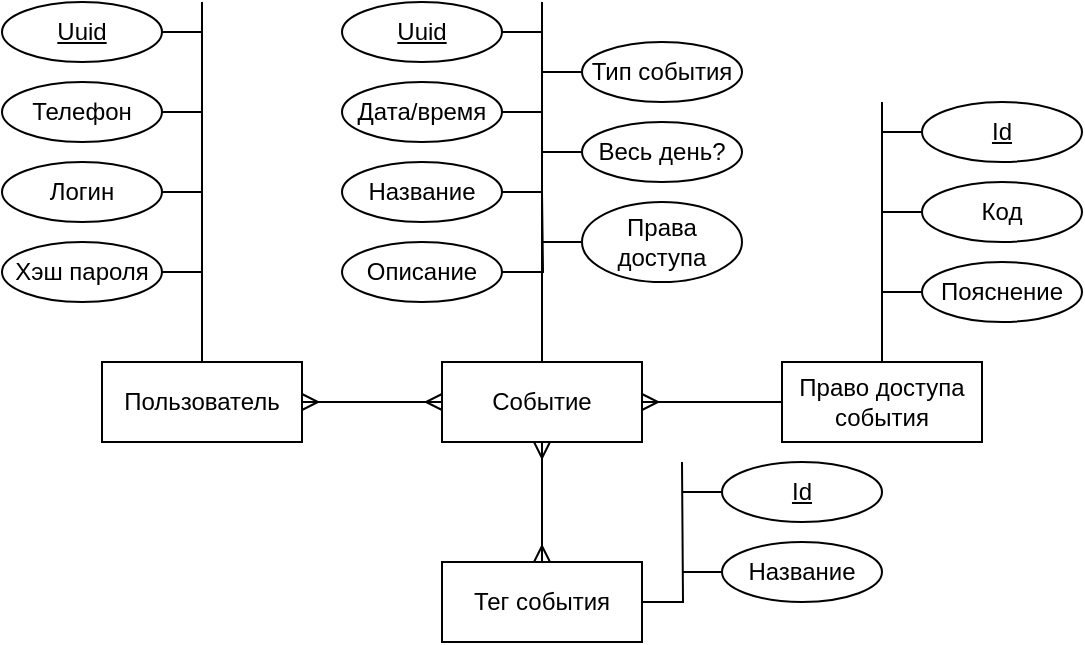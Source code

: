<mxfile version="18.0.6" type="device"><diagram id="3clc5XoPZ-mhqxCoHTIJ" name="Страница 1"><mxGraphModel dx="447" dy="334" grid="1" gridSize="10" guides="1" tooltips="1" connect="1" arrows="1" fold="1" page="1" pageScale="1" pageWidth="827" pageHeight="1169" math="0" shadow="0"><root><mxCell id="0"/><mxCell id="1" parent="0"/><mxCell id="U1nABxxBwy4lQERJ0g_W-11" style="edgeStyle=orthogonalEdgeStyle;rounded=0;orthogonalLoop=1;jettySize=auto;html=1;endArrow=none;endFill=0;" edge="1" parent="1" source="U1nABxxBwy4lQERJ0g_W-1"><mxGeometry relative="1" as="geometry"><mxPoint x="270" y="70" as="targetPoint"/></mxGeometry></mxCell><mxCell id="U1nABxxBwy4lQERJ0g_W-1" value="Пользователь" style="whiteSpace=wrap;html=1;align=center;" vertex="1" parent="1"><mxGeometry x="220" y="250" width="100" height="40" as="geometry"/></mxCell><mxCell id="U1nABxxBwy4lQERJ0g_W-22" style="edgeStyle=orthogonalEdgeStyle;rounded=0;orthogonalLoop=1;jettySize=auto;html=1;endArrow=none;endFill=0;" edge="1" parent="1" source="U1nABxxBwy4lQERJ0g_W-3"><mxGeometry relative="1" as="geometry"><mxPoint x="440" y="70" as="targetPoint"/></mxGeometry></mxCell><mxCell id="U1nABxxBwy4lQERJ0g_W-3" value="Событие" style="whiteSpace=wrap;html=1;align=center;" vertex="1" parent="1"><mxGeometry x="390" y="250" width="100" height="40" as="geometry"/></mxCell><mxCell id="U1nABxxBwy4lQERJ0g_W-36" style="edgeStyle=orthogonalEdgeStyle;rounded=0;orthogonalLoop=1;jettySize=auto;html=1;endArrow=none;endFill=0;" edge="1" parent="1" source="U1nABxxBwy4lQERJ0g_W-4"><mxGeometry relative="1" as="geometry"><mxPoint x="610" y="120" as="targetPoint"/></mxGeometry></mxCell><mxCell id="U1nABxxBwy4lQERJ0g_W-4" value="Право доступа события" style="whiteSpace=wrap;html=1;align=center;" vertex="1" parent="1"><mxGeometry x="560" y="250" width="100" height="40" as="geometry"/></mxCell><mxCell id="U1nABxxBwy4lQERJ0g_W-6" value="" style="edgeStyle=entityRelationEdgeStyle;fontSize=12;html=1;endArrow=ERmany;rounded=0;" edge="1" parent="1" source="U1nABxxBwy4lQERJ0g_W-4" target="U1nABxxBwy4lQERJ0g_W-3"><mxGeometry width="100" height="100" relative="1" as="geometry"><mxPoint x="490" y="440" as="sourcePoint"/><mxPoint x="590" y="340" as="targetPoint"/></mxGeometry></mxCell><mxCell id="U1nABxxBwy4lQERJ0g_W-50" style="edgeStyle=orthogonalEdgeStyle;rounded=0;orthogonalLoop=1;jettySize=auto;html=1;endArrow=none;endFill=0;" edge="1" parent="1" source="U1nABxxBwy4lQERJ0g_W-7"><mxGeometry relative="1" as="geometry"><mxPoint x="510" y="300" as="targetPoint"/></mxGeometry></mxCell><mxCell id="U1nABxxBwy4lQERJ0g_W-7" value="Тег события" style="whiteSpace=wrap;html=1;align=center;" vertex="1" parent="1"><mxGeometry x="390" y="350" width="100" height="40" as="geometry"/></mxCell><mxCell id="U1nABxxBwy4lQERJ0g_W-8" value="" style="fontSize=12;html=1;endArrow=ERmany;startArrow=ERmany;rounded=0;edgeStyle=orthogonalEdgeStyle;" edge="1" parent="1" source="U1nABxxBwy4lQERJ0g_W-7" target="U1nABxxBwy4lQERJ0g_W-3"><mxGeometry width="100" height="100" relative="1" as="geometry"><mxPoint x="300" y="430" as="sourcePoint"/><mxPoint x="400" y="330" as="targetPoint"/></mxGeometry></mxCell><mxCell id="U1nABxxBwy4lQERJ0g_W-19" style="edgeStyle=orthogonalEdgeStyle;rounded=0;orthogonalLoop=1;jettySize=auto;html=1;endArrow=none;endFill=0;" edge="1" parent="1" source="U1nABxxBwy4lQERJ0g_W-12"><mxGeometry relative="1" as="geometry"><mxPoint x="270" y="125" as="targetPoint"/></mxGeometry></mxCell><mxCell id="U1nABxxBwy4lQERJ0g_W-12" value="Телефон" style="ellipse;whiteSpace=wrap;html=1;align=center;" vertex="1" parent="1"><mxGeometry x="170" y="110" width="80" height="30" as="geometry"/></mxCell><mxCell id="U1nABxxBwy4lQERJ0g_W-18" style="edgeStyle=orthogonalEdgeStyle;rounded=0;orthogonalLoop=1;jettySize=auto;html=1;endArrow=none;endFill=0;" edge="1" parent="1" source="U1nABxxBwy4lQERJ0g_W-13"><mxGeometry relative="1" as="geometry"><mxPoint x="270" y="85.0" as="targetPoint"/></mxGeometry></mxCell><mxCell id="U1nABxxBwy4lQERJ0g_W-13" value="Uuid" style="ellipse;whiteSpace=wrap;html=1;align=center;fontStyle=4;" vertex="1" parent="1"><mxGeometry x="170" y="70" width="80" height="30" as="geometry"/></mxCell><mxCell id="U1nABxxBwy4lQERJ0g_W-20" style="edgeStyle=orthogonalEdgeStyle;rounded=0;orthogonalLoop=1;jettySize=auto;html=1;endArrow=none;endFill=0;" edge="1" parent="1" source="U1nABxxBwy4lQERJ0g_W-15"><mxGeometry relative="1" as="geometry"><mxPoint x="270" y="165" as="targetPoint"/></mxGeometry></mxCell><mxCell id="U1nABxxBwy4lQERJ0g_W-15" value="Логин" style="ellipse;whiteSpace=wrap;html=1;align=center;" vertex="1" parent="1"><mxGeometry x="170" y="150" width="80" height="30" as="geometry"/></mxCell><mxCell id="U1nABxxBwy4lQERJ0g_W-21" style="edgeStyle=orthogonalEdgeStyle;rounded=0;orthogonalLoop=1;jettySize=auto;html=1;endArrow=none;endFill=0;" edge="1" parent="1" source="U1nABxxBwy4lQERJ0g_W-16"><mxGeometry relative="1" as="geometry"><mxPoint x="270" y="210" as="targetPoint"/></mxGeometry></mxCell><mxCell id="U1nABxxBwy4lQERJ0g_W-16" value="Хэш пароля" style="ellipse;whiteSpace=wrap;html=1;align=center;" vertex="1" parent="1"><mxGeometry x="170" y="190" width="80" height="30" as="geometry"/></mxCell><mxCell id="U1nABxxBwy4lQERJ0g_W-24" style="edgeStyle=orthogonalEdgeStyle;rounded=0;orthogonalLoop=1;jettySize=auto;html=1;endArrow=none;endFill=0;" edge="1" parent="1" source="U1nABxxBwy4lQERJ0g_W-23"><mxGeometry relative="1" as="geometry"><mxPoint x="440" y="85.0" as="targetPoint"/></mxGeometry></mxCell><mxCell id="U1nABxxBwy4lQERJ0g_W-23" value="Uuid" style="ellipse;whiteSpace=wrap;html=1;align=center;fontStyle=4;" vertex="1" parent="1"><mxGeometry x="340" y="70" width="80" height="30" as="geometry"/></mxCell><mxCell id="U1nABxxBwy4lQERJ0g_W-26" style="edgeStyle=orthogonalEdgeStyle;rounded=0;orthogonalLoop=1;jettySize=auto;html=1;endArrow=none;endFill=0;" edge="1" parent="1" source="U1nABxxBwy4lQERJ0g_W-25"><mxGeometry relative="1" as="geometry"><mxPoint x="440" y="125" as="targetPoint"/></mxGeometry></mxCell><mxCell id="U1nABxxBwy4lQERJ0g_W-25" value="Дата/время" style="ellipse;whiteSpace=wrap;html=1;align=center;" vertex="1" parent="1"><mxGeometry x="340" y="110" width="80" height="30" as="geometry"/></mxCell><mxCell id="U1nABxxBwy4lQERJ0g_W-28" style="edgeStyle=orthogonalEdgeStyle;rounded=0;orthogonalLoop=1;jettySize=auto;html=1;endArrow=none;endFill=0;" edge="1" parent="1" source="U1nABxxBwy4lQERJ0g_W-27"><mxGeometry relative="1" as="geometry"><mxPoint x="440" y="165" as="targetPoint"/></mxGeometry></mxCell><mxCell id="U1nABxxBwy4lQERJ0g_W-27" value="Описание" style="ellipse;whiteSpace=wrap;html=1;align=center;" vertex="1" parent="1"><mxGeometry x="340" y="190" width="80" height="30" as="geometry"/></mxCell><mxCell id="U1nABxxBwy4lQERJ0g_W-30" style="edgeStyle=orthogonalEdgeStyle;rounded=0;orthogonalLoop=1;jettySize=auto;html=1;endArrow=none;endFill=0;" edge="1" parent="1" source="U1nABxxBwy4lQERJ0g_W-29"><mxGeometry relative="1" as="geometry"><mxPoint x="440" y="165" as="targetPoint"/></mxGeometry></mxCell><mxCell id="U1nABxxBwy4lQERJ0g_W-29" value="Название" style="ellipse;whiteSpace=wrap;html=1;align=center;" vertex="1" parent="1"><mxGeometry x="340" y="150" width="80" height="30" as="geometry"/></mxCell><mxCell id="U1nABxxBwy4lQERJ0g_W-32" style="edgeStyle=orthogonalEdgeStyle;rounded=0;orthogonalLoop=1;jettySize=auto;html=1;endArrow=none;endFill=0;" edge="1" parent="1" source="U1nABxxBwy4lQERJ0g_W-31"><mxGeometry relative="1" as="geometry"><mxPoint x="440" y="105.0" as="targetPoint"/></mxGeometry></mxCell><mxCell id="U1nABxxBwy4lQERJ0g_W-31" value="Весь день?" style="ellipse;whiteSpace=wrap;html=1;align=center;" vertex="1" parent="1"><mxGeometry x="460" y="130" width="80" height="30" as="geometry"/></mxCell><mxCell id="U1nABxxBwy4lQERJ0g_W-34" style="edgeStyle=orthogonalEdgeStyle;rounded=0;orthogonalLoop=1;jettySize=auto;html=1;endArrow=none;endFill=0;" edge="1" parent="1" source="U1nABxxBwy4lQERJ0g_W-33"><mxGeometry relative="1" as="geometry"><mxPoint x="440" y="155" as="targetPoint"/></mxGeometry></mxCell><mxCell id="U1nABxxBwy4lQERJ0g_W-33" value="Права доступа" style="ellipse;whiteSpace=wrap;html=1;align=center;" vertex="1" parent="1"><mxGeometry x="460" y="170" width="80" height="40" as="geometry"/></mxCell><mxCell id="U1nABxxBwy4lQERJ0g_W-38" style="edgeStyle=orthogonalEdgeStyle;rounded=0;orthogonalLoop=1;jettySize=auto;html=1;endArrow=none;endFill=0;" edge="1" parent="1" source="U1nABxxBwy4lQERJ0g_W-37"><mxGeometry relative="1" as="geometry"><mxPoint x="610" y="135" as="targetPoint"/></mxGeometry></mxCell><mxCell id="U1nABxxBwy4lQERJ0g_W-37" value="Id" style="ellipse;whiteSpace=wrap;html=1;align=center;fontStyle=4;" vertex="1" parent="1"><mxGeometry x="630" y="120" width="80" height="30" as="geometry"/></mxCell><mxCell id="U1nABxxBwy4lQERJ0g_W-48" style="edgeStyle=orthogonalEdgeStyle;rounded=0;orthogonalLoop=1;jettySize=auto;html=1;endArrow=none;endFill=0;" edge="1" parent="1" source="U1nABxxBwy4lQERJ0g_W-39"><mxGeometry relative="1" as="geometry"><mxPoint x="610" y="175" as="targetPoint"/></mxGeometry></mxCell><mxCell id="U1nABxxBwy4lQERJ0g_W-39" value="Код" style="ellipse;whiteSpace=wrap;html=1;align=center;" vertex="1" parent="1"><mxGeometry x="630" y="160" width="80" height="30" as="geometry"/></mxCell><mxCell id="U1nABxxBwy4lQERJ0g_W-49" style="edgeStyle=orthogonalEdgeStyle;rounded=0;orthogonalLoop=1;jettySize=auto;html=1;endArrow=none;endFill=0;" edge="1" parent="1" source="U1nABxxBwy4lQERJ0g_W-40"><mxGeometry relative="1" as="geometry"><mxPoint x="610" y="215" as="targetPoint"/></mxGeometry></mxCell><mxCell id="U1nABxxBwy4lQERJ0g_W-40" value="Пояснение" style="ellipse;whiteSpace=wrap;html=1;align=center;" vertex="1" parent="1"><mxGeometry x="630" y="200" width="80" height="30" as="geometry"/></mxCell><mxCell id="U1nABxxBwy4lQERJ0g_W-41" value="" style="edgeStyle=entityRelationEdgeStyle;fontSize=12;html=1;endArrow=ERmany;startArrow=ERmany;rounded=0;" edge="1" parent="1" source="U1nABxxBwy4lQERJ0g_W-1" target="U1nABxxBwy4lQERJ0g_W-3"><mxGeometry width="100" height="100" relative="1" as="geometry"><mxPoint x="280" y="400" as="sourcePoint"/><mxPoint x="380" y="300" as="targetPoint"/></mxGeometry></mxCell><mxCell id="U1nABxxBwy4lQERJ0g_W-45" style="edgeStyle=orthogonalEdgeStyle;rounded=0;orthogonalLoop=1;jettySize=auto;html=1;endArrow=none;endFill=0;" edge="1" parent="1" source="U1nABxxBwy4lQERJ0g_W-44"><mxGeometry relative="1" as="geometry"><mxPoint x="440" y="105" as="targetPoint"/></mxGeometry></mxCell><mxCell id="U1nABxxBwy4lQERJ0g_W-44" value="Тип события" style="ellipse;whiteSpace=wrap;html=1;align=center;" vertex="1" parent="1"><mxGeometry x="460" y="90" width="80" height="30" as="geometry"/></mxCell><mxCell id="U1nABxxBwy4lQERJ0g_W-53" style="edgeStyle=orthogonalEdgeStyle;rounded=0;orthogonalLoop=1;jettySize=auto;html=1;endArrow=none;endFill=0;" edge="1" parent="1" source="U1nABxxBwy4lQERJ0g_W-51"><mxGeometry relative="1" as="geometry"><mxPoint x="510" y="315" as="targetPoint"/></mxGeometry></mxCell><mxCell id="U1nABxxBwy4lQERJ0g_W-51" value="Id" style="ellipse;whiteSpace=wrap;html=1;align=center;fontStyle=4;" vertex="1" parent="1"><mxGeometry x="530" y="300" width="80" height="30" as="geometry"/></mxCell><mxCell id="U1nABxxBwy4lQERJ0g_W-54" style="edgeStyle=orthogonalEdgeStyle;rounded=0;orthogonalLoop=1;jettySize=auto;html=1;endArrow=none;endFill=0;" edge="1" parent="1" source="U1nABxxBwy4lQERJ0g_W-52"><mxGeometry relative="1" as="geometry"><mxPoint x="510" y="355" as="targetPoint"/></mxGeometry></mxCell><mxCell id="U1nABxxBwy4lQERJ0g_W-52" value="Название" style="ellipse;whiteSpace=wrap;html=1;align=center;" vertex="1" parent="1"><mxGeometry x="530" y="340" width="80" height="30" as="geometry"/></mxCell></root></mxGraphModel></diagram></mxfile>
